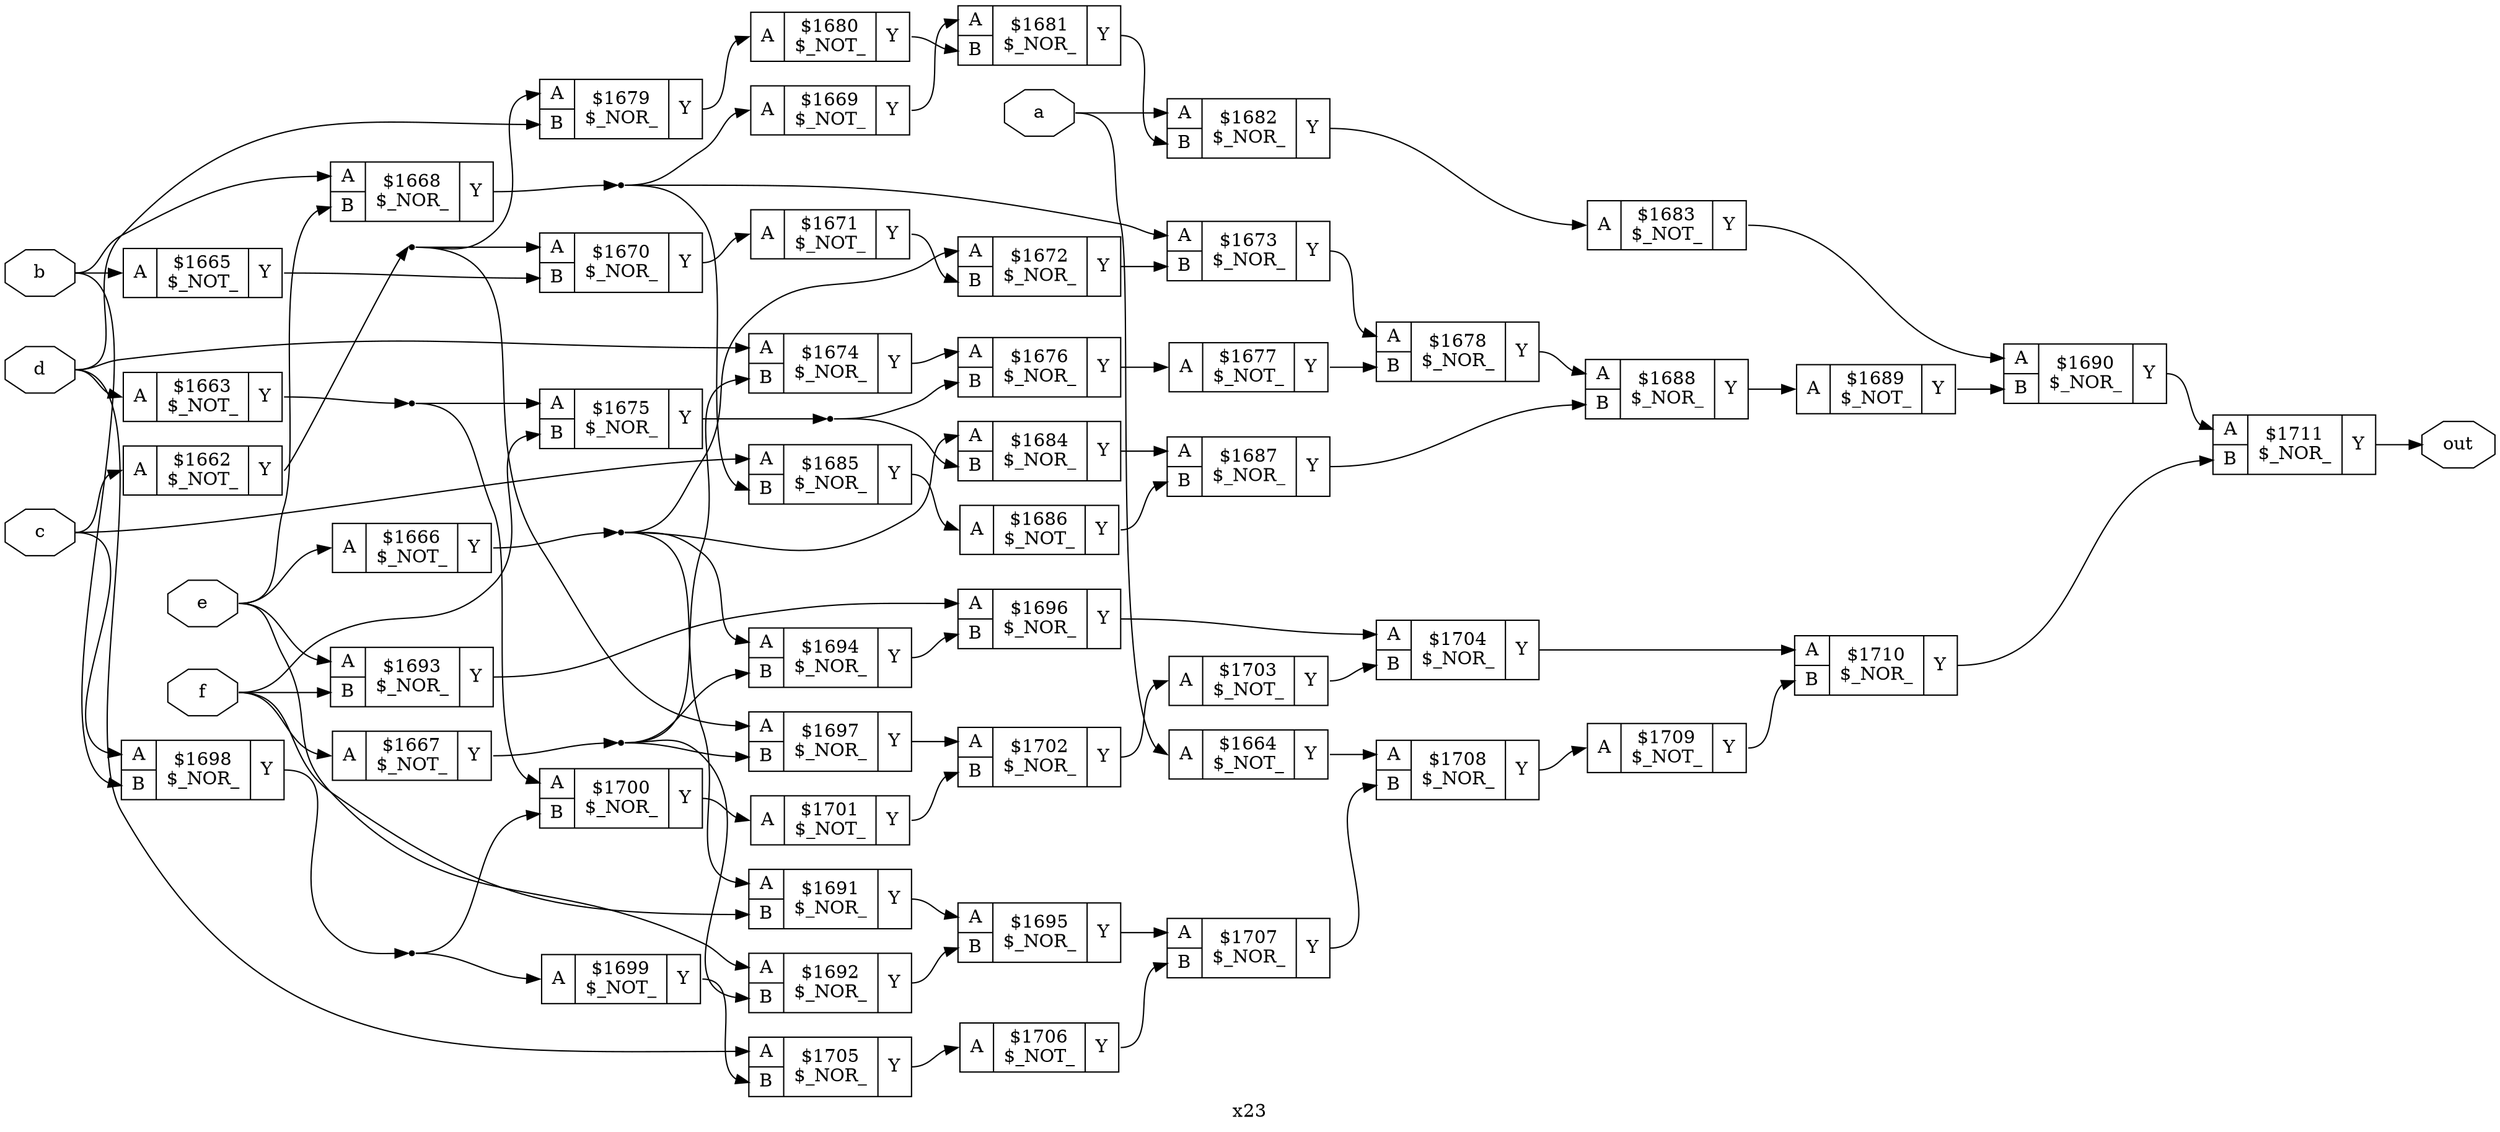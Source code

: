 digraph "x23" {
label="x23";
rankdir="LR";
remincross=true;
n50 [ shape=octagon, label="a", color="black", fontcolor="black" ];
n51 [ shape=octagon, label="b", color="black", fontcolor="black" ];
n52 [ shape=octagon, label="c", color="black", fontcolor="black" ];
n53 [ shape=octagon, label="d", color="black", fontcolor="black" ];
n54 [ shape=octagon, label="e", color="black", fontcolor="black" ];
n55 [ shape=octagon, label="f", color="black", fontcolor="black" ];
n56 [ shape=octagon, label="out", color="black", fontcolor="black" ];
c59 [ shape=record, label="{{<p57> A}|$1662\n$_NOT_|{<p58> Y}}" ];
c60 [ shape=record, label="{{<p57> A}|$1663\n$_NOT_|{<p58> Y}}" ];
c61 [ shape=record, label="{{<p57> A}|$1664\n$_NOT_|{<p58> Y}}" ];
c62 [ shape=record, label="{{<p57> A}|$1665\n$_NOT_|{<p58> Y}}" ];
c63 [ shape=record, label="{{<p57> A}|$1666\n$_NOT_|{<p58> Y}}" ];
c64 [ shape=record, label="{{<p57> A}|$1667\n$_NOT_|{<p58> Y}}" ];
c66 [ shape=record, label="{{<p57> A|<p65> B}|$1668\n$_NOR_|{<p58> Y}}" ];
c67 [ shape=record, label="{{<p57> A}|$1669\n$_NOT_|{<p58> Y}}" ];
c68 [ shape=record, label="{{<p57> A|<p65> B}|$1670\n$_NOR_|{<p58> Y}}" ];
c69 [ shape=record, label="{{<p57> A}|$1671\n$_NOT_|{<p58> Y}}" ];
c70 [ shape=record, label="{{<p57> A|<p65> B}|$1672\n$_NOR_|{<p58> Y}}" ];
c71 [ shape=record, label="{{<p57> A|<p65> B}|$1673\n$_NOR_|{<p58> Y}}" ];
c72 [ shape=record, label="{{<p57> A|<p65> B}|$1674\n$_NOR_|{<p58> Y}}" ];
c73 [ shape=record, label="{{<p57> A|<p65> B}|$1675\n$_NOR_|{<p58> Y}}" ];
c74 [ shape=record, label="{{<p57> A|<p65> B}|$1676\n$_NOR_|{<p58> Y}}" ];
c75 [ shape=record, label="{{<p57> A}|$1677\n$_NOT_|{<p58> Y}}" ];
c76 [ shape=record, label="{{<p57> A|<p65> B}|$1678\n$_NOR_|{<p58> Y}}" ];
c77 [ shape=record, label="{{<p57> A|<p65> B}|$1679\n$_NOR_|{<p58> Y}}" ];
c78 [ shape=record, label="{{<p57> A}|$1680\n$_NOT_|{<p58> Y}}" ];
c79 [ shape=record, label="{{<p57> A|<p65> B}|$1681\n$_NOR_|{<p58> Y}}" ];
c80 [ shape=record, label="{{<p57> A|<p65> B}|$1682\n$_NOR_|{<p58> Y}}" ];
c81 [ shape=record, label="{{<p57> A}|$1683\n$_NOT_|{<p58> Y}}" ];
c82 [ shape=record, label="{{<p57> A|<p65> B}|$1684\n$_NOR_|{<p58> Y}}" ];
c83 [ shape=record, label="{{<p57> A|<p65> B}|$1685\n$_NOR_|{<p58> Y}}" ];
c84 [ shape=record, label="{{<p57> A}|$1686\n$_NOT_|{<p58> Y}}" ];
c85 [ shape=record, label="{{<p57> A|<p65> B}|$1687\n$_NOR_|{<p58> Y}}" ];
c86 [ shape=record, label="{{<p57> A|<p65> B}|$1688\n$_NOR_|{<p58> Y}}" ];
c87 [ shape=record, label="{{<p57> A}|$1689\n$_NOT_|{<p58> Y}}" ];
c88 [ shape=record, label="{{<p57> A|<p65> B}|$1690\n$_NOR_|{<p58> Y}}" ];
c89 [ shape=record, label="{{<p57> A|<p65> B}|$1691\n$_NOR_|{<p58> Y}}" ];
c90 [ shape=record, label="{{<p57> A|<p65> B}|$1692\n$_NOR_|{<p58> Y}}" ];
c91 [ shape=record, label="{{<p57> A|<p65> B}|$1693\n$_NOR_|{<p58> Y}}" ];
c92 [ shape=record, label="{{<p57> A|<p65> B}|$1694\n$_NOR_|{<p58> Y}}" ];
c93 [ shape=record, label="{{<p57> A|<p65> B}|$1695\n$_NOR_|{<p58> Y}}" ];
c94 [ shape=record, label="{{<p57> A|<p65> B}|$1696\n$_NOR_|{<p58> Y}}" ];
c95 [ shape=record, label="{{<p57> A|<p65> B}|$1697\n$_NOR_|{<p58> Y}}" ];
c96 [ shape=record, label="{{<p57> A|<p65> B}|$1698\n$_NOR_|{<p58> Y}}" ];
c97 [ shape=record, label="{{<p57> A}|$1699\n$_NOT_|{<p58> Y}}" ];
c98 [ shape=record, label="{{<p57> A|<p65> B}|$1700\n$_NOR_|{<p58> Y}}" ];
c99 [ shape=record, label="{{<p57> A}|$1701\n$_NOT_|{<p58> Y}}" ];
c100 [ shape=record, label="{{<p57> A|<p65> B}|$1702\n$_NOR_|{<p58> Y}}" ];
c101 [ shape=record, label="{{<p57> A}|$1703\n$_NOT_|{<p58> Y}}" ];
c102 [ shape=record, label="{{<p57> A|<p65> B}|$1704\n$_NOR_|{<p58> Y}}" ];
c103 [ shape=record, label="{{<p57> A|<p65> B}|$1705\n$_NOR_|{<p58> Y}}" ];
c104 [ shape=record, label="{{<p57> A}|$1706\n$_NOT_|{<p58> Y}}" ];
c105 [ shape=record, label="{{<p57> A|<p65> B}|$1707\n$_NOR_|{<p58> Y}}" ];
c106 [ shape=record, label="{{<p57> A|<p65> B}|$1708\n$_NOR_|{<p58> Y}}" ];
c107 [ shape=record, label="{{<p57> A}|$1709\n$_NOT_|{<p58> Y}}" ];
c108 [ shape=record, label="{{<p57> A|<p65> B}|$1710\n$_NOR_|{<p58> Y}}" ];
c109 [ shape=record, label="{{<p57> A|<p65> B}|$1711\n$_NOR_|{<p58> Y}}" ];
c61:p58:e -> c106:p57:w [color="black", label=""];
c71:p58:e -> c76:p57:w [color="black", label=""];
c72:p58:e -> c74:p57:w [color="black", label=""];
n12 [ shape=point ];
c73:p58:e -> n12:w [color="black", label=""];
n12:e -> c74:p65:w [color="black", label=""];
n12:e -> c82:p65:w [color="black", label=""];
c74:p58:e -> c75:p57:w [color="black", label=""];
c75:p58:e -> c76:p65:w [color="black", label=""];
c76:p58:e -> c86:p57:w [color="black", label=""];
c77:p58:e -> c78:p57:w [color="black", label=""];
c78:p58:e -> c79:p65:w [color="black", label=""];
c79:p58:e -> c80:p65:w [color="black", label=""];
c80:p58:e -> c81:p57:w [color="black", label=""];
c62:p58:e -> c68:p65:w [color="black", label=""];
c81:p58:e -> c88:p57:w [color="black", label=""];
c82:p58:e -> c85:p57:w [color="black", label=""];
c83:p58:e -> c84:p57:w [color="black", label=""];
c84:p58:e -> c85:p65:w [color="black", label=""];
c85:p58:e -> c86:p65:w [color="black", label=""];
c86:p58:e -> c87:p57:w [color="black", label=""];
c87:p58:e -> c88:p65:w [color="black", label=""];
c88:p58:e -> c109:p57:w [color="black", label=""];
c89:p58:e -> c93:p57:w [color="black", label=""];
c90:p58:e -> c93:p65:w [color="black", label=""];
n3 [ shape=point ];
c63:p58:e -> n3:w [color="black", label=""];
n3:e -> c70:p57:w [color="black", label=""];
n3:e -> c82:p57:w [color="black", label=""];
n3:e -> c89:p57:w [color="black", label=""];
n3:e -> c92:p57:w [color="black", label=""];
c91:p58:e -> c94:p57:w [color="black", label=""];
c92:p58:e -> c94:p65:w [color="black", label=""];
c93:p58:e -> c105:p57:w [color="black", label=""];
c94:p58:e -> c102:p57:w [color="black", label=""];
c95:p58:e -> c100:p57:w [color="black", label=""];
n35 [ shape=point ];
c96:p58:e -> n35:w [color="black", label=""];
n35:e -> c97:p57:w [color="black", label=""];
n35:e -> c98:p65:w [color="black", label=""];
c97:p58:e -> c103:p65:w [color="black", label=""];
c98:p58:e -> c99:p57:w [color="black", label=""];
c99:p58:e -> c100:p65:w [color="black", label=""];
c100:p58:e -> c101:p57:w [color="black", label=""];
n4 [ shape=point ];
c64:p58:e -> n4:w [color="black", label=""];
n4:e -> c72:p65:w [color="black", label=""];
n4:e -> c90:p65:w [color="black", label=""];
n4:e -> c92:p65:w [color="black", label=""];
n4:e -> c95:p65:w [color="black", label=""];
c101:p58:e -> c102:p65:w [color="black", label=""];
c102:p58:e -> c108:p57:w [color="black", label=""];
c103:p58:e -> c104:p57:w [color="black", label=""];
c104:p58:e -> c105:p65:w [color="black", label=""];
c105:p58:e -> c106:p65:w [color="black", label=""];
c106:p58:e -> c107:p57:w [color="black", label=""];
c107:p58:e -> c108:p65:w [color="black", label=""];
c108:p58:e -> c109:p65:w [color="black", label=""];
n48 [ shape=point ];
c59:p58:e -> n48:w [color="black", label=""];
n48:e -> c68:p57:w [color="black", label=""];
n48:e -> c77:p57:w [color="black", label=""];
n48:e -> c95:p57:w [color="black", label=""];
n49 [ shape=point ];
c60:p58:e -> n49:w [color="black", label=""];
n49:e -> c73:p57:w [color="black", label=""];
n49:e -> c98:p57:w [color="black", label=""];
n5 [ shape=point ];
c66:p58:e -> n5:w [color="black", label=""];
n5:e -> c67:p57:w [color="black", label=""];
n5:e -> c71:p57:w [color="black", label=""];
n5:e -> c83:p65:w [color="black", label=""];
n50:e -> c61:p57:w [color="black", label=""];
n50:e -> c80:p57:w [color="black", label=""];
n51:e -> c62:p57:w [color="black", label=""];
n51:e -> c66:p57:w [color="black", label=""];
n51:e -> c96:p65:w [color="black", label=""];
n52:e -> c59:p57:w [color="black", label=""];
n52:e -> c83:p57:w [color="black", label=""];
n52:e -> c96:p57:w [color="black", label=""];
n53:e -> c103:p57:w [color="black", label=""];
n53:e -> c60:p57:w [color="black", label=""];
n53:e -> c72:p57:w [color="black", label=""];
n53:e -> c77:p65:w [color="black", label=""];
n54:e -> c63:p57:w [color="black", label=""];
n54:e -> c66:p65:w [color="black", label=""];
n54:e -> c90:p57:w [color="black", label=""];
n54:e -> c91:p57:w [color="black", label=""];
n55:e -> c64:p57:w [color="black", label=""];
n55:e -> c73:p65:w [color="black", label=""];
n55:e -> c89:p65:w [color="black", label=""];
n55:e -> c91:p65:w [color="black", label=""];
c109:p58:e -> n56:w [color="black", label=""];
c67:p58:e -> c79:p57:w [color="black", label=""];
c68:p58:e -> c69:p57:w [color="black", label=""];
c69:p58:e -> c70:p65:w [color="black", label=""];
c70:p58:e -> c71:p65:w [color="black", label=""];
}
